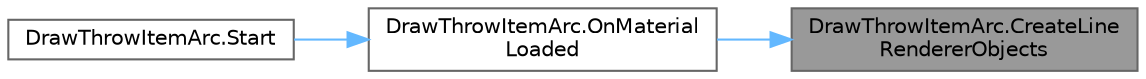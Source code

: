 digraph "DrawThrowItemArc.CreateLineRendererObjects"
{
 // LATEX_PDF_SIZE
  bgcolor="transparent";
  edge [fontname=Helvetica,fontsize=10,labelfontname=Helvetica,labelfontsize=10];
  node [fontname=Helvetica,fontsize=10,shape=box,height=0.2,width=0.4];
  rankdir="RL";
  Node1 [id="Node000001",label="DrawThrowItemArc.CreateLine\lRendererObjects",height=0.2,width=0.4,color="gray40", fillcolor="grey60", style="filled", fontcolor="black",tooltip="LineRendererオブジェクトを作成"];
  Node1 -> Node2 [id="edge1_Node000001_Node000002",dir="back",color="steelblue1",style="solid",tooltip=" "];
  Node2 [id="Node000002",label="DrawThrowItemArc.OnMaterial\lLoaded",height=0.2,width=0.4,color="grey40", fillcolor="white", style="filled",URL="$class_draw_throw_item_arc.html#a7310cfcb3ebf080fe2e8c880f48a6a90",tooltip=" "];
  Node2 -> Node3 [id="edge2_Node000002_Node000003",dir="back",color="steelblue1",style="solid",tooltip=" "];
  Node3 [id="Node000003",label="DrawThrowItemArc.Start",height=0.2,width=0.4,color="grey40", fillcolor="white", style="filled",URL="$class_draw_throw_item_arc.html#a8e9153f30e9251fee2c39b453765db9f",tooltip=" "];
}
